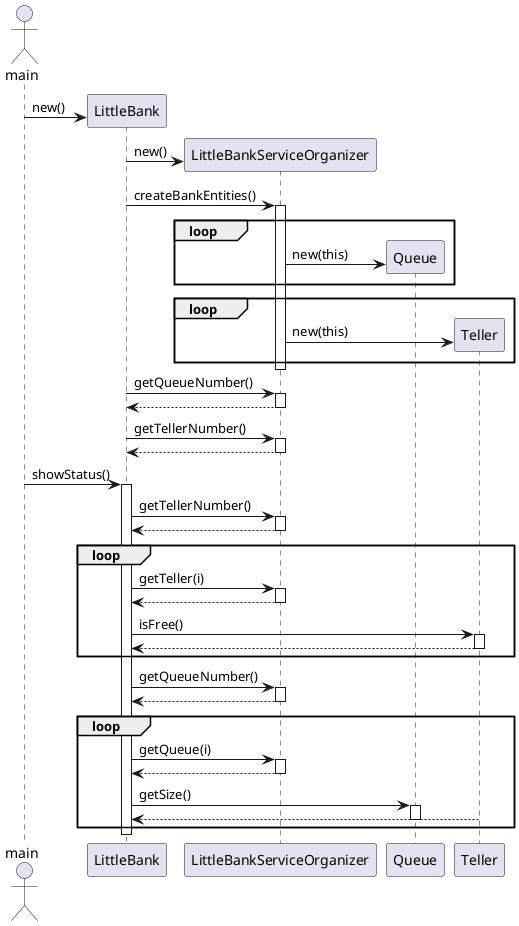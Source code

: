 @startuml

actor main

create LittleBank
main -> LittleBank : new()

create LittleBankServiceOrganizer

LittleBank -> LittleBankServiceOrganizer : new()

LittleBank -> LittleBankServiceOrganizer : createBankEntities()

activate LittleBankServiceOrganizer

loop

    create Queue
    LittleBankServiceOrganizer -> Queue : new(this)

end

loop

    create Teller
    LittleBankServiceOrganizer -> Teller : new(this)

end

deactivate LittleBankServiceOrganizer

LittleBank -> LittleBankServiceOrganizer : getQueueNumber()

activate LittleBankServiceOrganizer

LittleBank <-- LittleBankServiceOrganizer

deactivate LittleBankServiceOrganizer

LittleBank -> LittleBankServiceOrganizer : getTellerNumber()

activate LittleBankServiceOrganizer

LittleBank <-- LittleBankServiceOrganizer

deactivate LittleBankServiceOrganizer

main -> LittleBank : showStatus()

activate LittleBank

    LittleBank -> LittleBankServiceOrganizer : getTellerNumber()

    activate LittleBankServiceOrganizer

    LittleBank <-- LittleBankServiceOrganizer

    deactivate LittleBankServiceOrganizer

    loop

        LittleBank -> LittleBankServiceOrganizer : getTeller(i)
        activate LittleBankServiceOrganizer
            LittleBank <-- LittleBankServiceOrganizer
        deactivate LittleBankServiceOrganizer

        LittleBank -> Teller : isFree()
        activate Teller
            LittleBank <-- Teller
        deactivate Teller

    end

    LittleBank -> LittleBankServiceOrganizer : getQueueNumber()

    activate LittleBankServiceOrganizer

    LittleBank <-- LittleBankServiceOrganizer

    deactivate LittleBankServiceOrganizer

    loop

        LittleBank -> LittleBankServiceOrganizer : getQueue(i)
        activate LittleBankServiceOrganizer
            LittleBank <-- LittleBankServiceOrganizer
        deactivate LittleBankServiceOrganizer

        LittleBank -> Queue : getSize()
        activate Queue
            LittleBank <-- Teller
        deactivate Queue

    end

deactivate LittleBank

@enduml